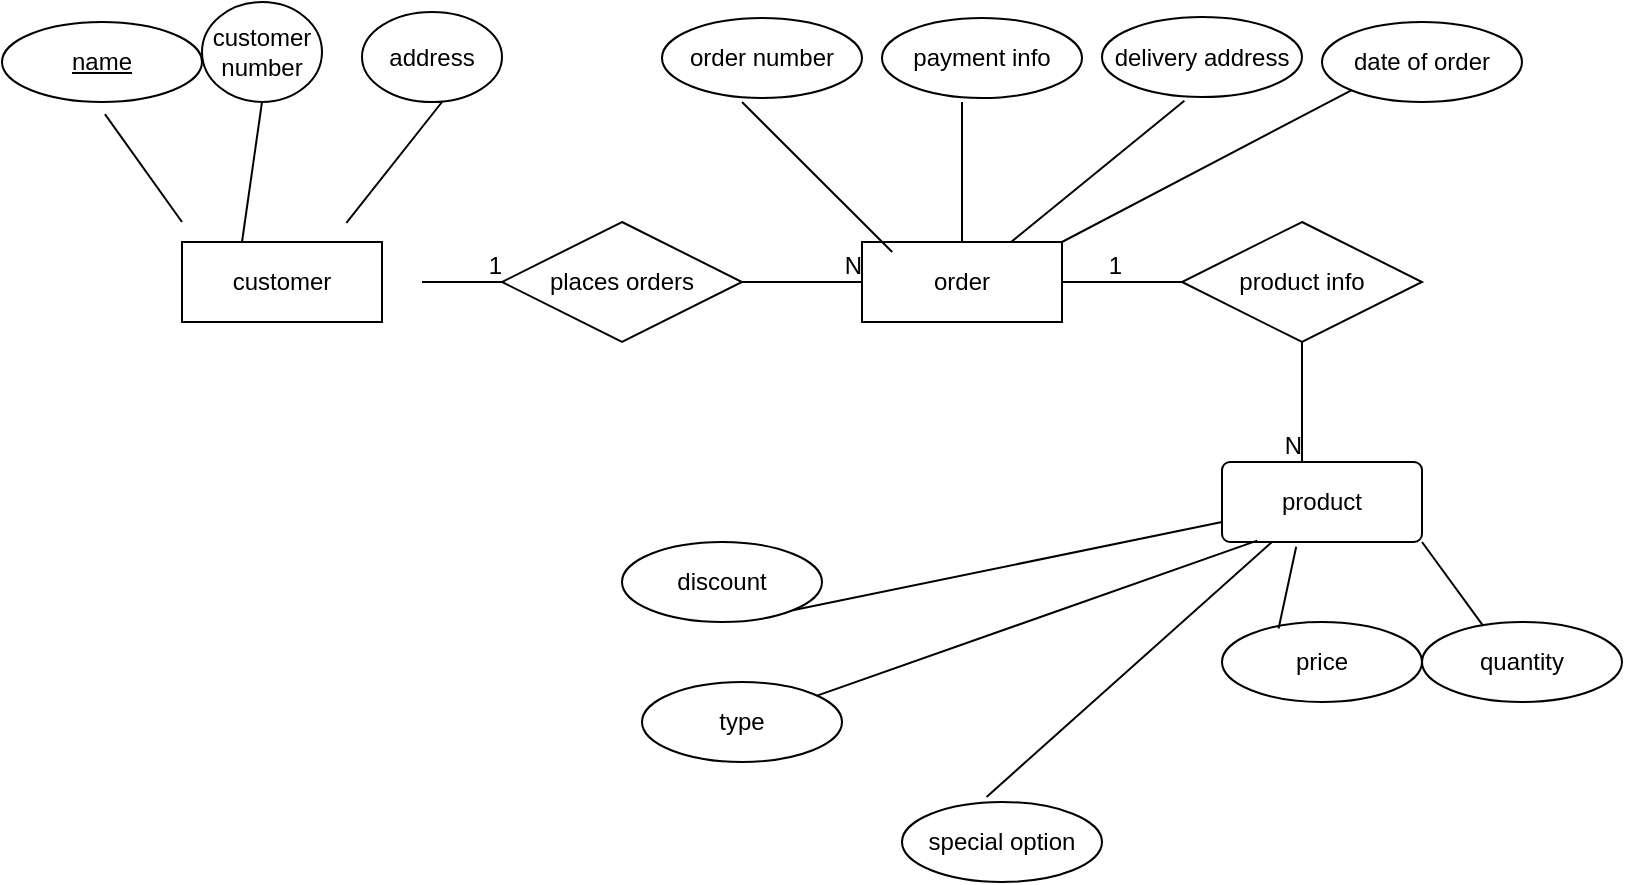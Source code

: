 <mxfile version="20.8.20" type="github">
  <diagram id="R2lEEEUBdFMjLlhIrx00" name="Page-1">
    <mxGraphModel dx="913" dy="540" grid="1" gridSize="10" guides="1" tooltips="1" connect="1" arrows="1" fold="1" page="1" pageScale="1" pageWidth="850" pageHeight="1100" math="0" shadow="0" extFonts="Permanent Marker^https://fonts.googleapis.com/css?family=Permanent+Marker">
      <root>
        <mxCell id="0" />
        <mxCell id="1" parent="0" />
        <mxCell id="uflLXBntp1Y_5MgaG50t-6" value="" style="endArrow=none;html=1;rounded=0;entryX=0.691;entryY=1.122;entryDx=0;entryDy=0;entryPerimeter=0;exitX=0;exitY=0;exitDx=0;exitDy=0;" edge="1" parent="1">
          <mxGeometry width="50" height="50" relative="1" as="geometry">
            <mxPoint x="130" y="220" as="sourcePoint" />
            <mxPoint x="91.46" y="166.1" as="targetPoint" />
          </mxGeometry>
        </mxCell>
        <mxCell id="uflLXBntp1Y_5MgaG50t-7" value="customer number" style="ellipse;whiteSpace=wrap;html=1;" vertex="1" parent="1">
          <mxGeometry x="140" y="110" width="60" height="50" as="geometry" />
        </mxCell>
        <mxCell id="uflLXBntp1Y_5MgaG50t-8" value="address" style="ellipse;whiteSpace=wrap;html=1;" vertex="1" parent="1">
          <mxGeometry x="220" y="115" width="70" height="45" as="geometry" />
        </mxCell>
        <mxCell id="uflLXBntp1Y_5MgaG50t-9" value="" style="endArrow=none;html=1;rounded=0;exitX=0.685;exitY=0.007;exitDx=0;exitDy=0;exitPerimeter=0;" edge="1" parent="1">
          <mxGeometry width="50" height="50" relative="1" as="geometry">
            <mxPoint x="212.2" y="220.42" as="sourcePoint" />
            <mxPoint x="260" y="160" as="targetPoint" />
          </mxGeometry>
        </mxCell>
        <mxCell id="uflLXBntp1Y_5MgaG50t-10" value="" style="endArrow=none;html=1;rounded=0;entryX=0.5;entryY=1;entryDx=0;entryDy=0;" edge="1" parent="1" target="uflLXBntp1Y_5MgaG50t-7">
          <mxGeometry width="50" height="50" relative="1" as="geometry">
            <mxPoint x="160" y="230" as="sourcePoint" />
            <mxPoint x="210" y="180" as="targetPoint" />
          </mxGeometry>
        </mxCell>
        <mxCell id="uflLXBntp1Y_5MgaG50t-11" value="name" style="ellipse;whiteSpace=wrap;html=1;align=center;fontStyle=4;" vertex="1" parent="1">
          <mxGeometry x="40" y="120" width="100" height="40" as="geometry" />
        </mxCell>
        <mxCell id="uflLXBntp1Y_5MgaG50t-12" value="" style="endArrow=none;html=1;rounded=0;exitX=1;exitY=0.5;exitDx=0;exitDy=0;" edge="1" parent="1">
          <mxGeometry relative="1" as="geometry">
            <mxPoint x="250" y="250" as="sourcePoint" />
            <mxPoint x="290" y="250" as="targetPoint" />
            <Array as="points" />
          </mxGeometry>
        </mxCell>
        <mxCell id="uflLXBntp1Y_5MgaG50t-13" value="1" style="resizable=0;html=1;align=right;verticalAlign=bottom;" connectable="0" vertex="1" parent="uflLXBntp1Y_5MgaG50t-12">
          <mxGeometry x="1" relative="1" as="geometry" />
        </mxCell>
        <mxCell id="uflLXBntp1Y_5MgaG50t-14" value="places orders" style="shape=rhombus;perimeter=rhombusPerimeter;whiteSpace=wrap;html=1;align=center;" vertex="1" parent="1">
          <mxGeometry x="290" y="220" width="120" height="60" as="geometry" />
        </mxCell>
        <mxCell id="uflLXBntp1Y_5MgaG50t-17" value="" style="endArrow=none;html=1;rounded=0;" edge="1" parent="1">
          <mxGeometry relative="1" as="geometry">
            <mxPoint x="410" y="250" as="sourcePoint" />
            <mxPoint x="470" y="250" as="targetPoint" />
          </mxGeometry>
        </mxCell>
        <mxCell id="uflLXBntp1Y_5MgaG50t-18" value="N" style="resizable=0;html=1;align=right;verticalAlign=bottom;" connectable="0" vertex="1" parent="uflLXBntp1Y_5MgaG50t-17">
          <mxGeometry x="1" relative="1" as="geometry" />
        </mxCell>
        <mxCell id="uflLXBntp1Y_5MgaG50t-19" value="order" style="whiteSpace=wrap;html=1;align=center;" vertex="1" parent="1">
          <mxGeometry x="470" y="230" width="100" height="40" as="geometry" />
        </mxCell>
        <mxCell id="uflLXBntp1Y_5MgaG50t-20" value="customer" style="whiteSpace=wrap;html=1;align=center;" vertex="1" parent="1">
          <mxGeometry x="130" y="230" width="100" height="40" as="geometry" />
        </mxCell>
        <mxCell id="uflLXBntp1Y_5MgaG50t-23" value="" style="endArrow=none;html=1;rounded=0;exitX=1;exitY=0.5;exitDx=0;exitDy=0;" edge="1" parent="1" source="uflLXBntp1Y_5MgaG50t-19">
          <mxGeometry relative="1" as="geometry">
            <mxPoint x="370" y="320" as="sourcePoint" />
            <mxPoint x="630" y="250" as="targetPoint" />
          </mxGeometry>
        </mxCell>
        <mxCell id="uflLXBntp1Y_5MgaG50t-24" value="1" style="resizable=0;html=1;align=right;verticalAlign=bottom;" connectable="0" vertex="1" parent="uflLXBntp1Y_5MgaG50t-23">
          <mxGeometry x="1" relative="1" as="geometry">
            <mxPoint x="-30" as="offset" />
          </mxGeometry>
        </mxCell>
        <mxCell id="uflLXBntp1Y_5MgaG50t-25" value="product info" style="shape=rhombus;perimeter=rhombusPerimeter;whiteSpace=wrap;html=1;align=center;" vertex="1" parent="1">
          <mxGeometry x="630" y="220" width="120" height="60" as="geometry" />
        </mxCell>
        <mxCell id="uflLXBntp1Y_5MgaG50t-26" value="" style="endArrow=none;html=1;rounded=0;" edge="1" parent="1">
          <mxGeometry relative="1" as="geometry">
            <mxPoint x="690" y="280" as="sourcePoint" />
            <mxPoint x="690" y="340" as="targetPoint" />
          </mxGeometry>
        </mxCell>
        <mxCell id="uflLXBntp1Y_5MgaG50t-27" value="N" style="resizable=0;html=1;align=right;verticalAlign=bottom;" connectable="0" vertex="1" parent="uflLXBntp1Y_5MgaG50t-26">
          <mxGeometry x="1" relative="1" as="geometry" />
        </mxCell>
        <mxCell id="uflLXBntp1Y_5MgaG50t-28" value="product" style="rounded=1;arcSize=10;whiteSpace=wrap;html=1;align=center;" vertex="1" parent="1">
          <mxGeometry x="650" y="340" width="100" height="40" as="geometry" />
        </mxCell>
        <mxCell id="uflLXBntp1Y_5MgaG50t-29" value="order number" style="ellipse;whiteSpace=wrap;html=1;align=center;" vertex="1" parent="1">
          <mxGeometry x="370" y="118" width="100" height="40" as="geometry" />
        </mxCell>
        <mxCell id="uflLXBntp1Y_5MgaG50t-30" value="payment info" style="ellipse;whiteSpace=wrap;html=1;align=center;" vertex="1" parent="1">
          <mxGeometry x="480" y="118" width="100" height="40" as="geometry" />
        </mxCell>
        <mxCell id="uflLXBntp1Y_5MgaG50t-31" value="delivery address" style="ellipse;whiteSpace=wrap;html=1;align=center;" vertex="1" parent="1">
          <mxGeometry x="590" y="117.5" width="100" height="40" as="geometry" />
        </mxCell>
        <mxCell id="uflLXBntp1Y_5MgaG50t-33" value="price" style="ellipse;whiteSpace=wrap;html=1;align=center;" vertex="1" parent="1">
          <mxGeometry x="650" y="420" width="100" height="40" as="geometry" />
        </mxCell>
        <mxCell id="uflLXBntp1Y_5MgaG50t-34" value="quantity" style="ellipse;whiteSpace=wrap;html=1;align=center;" vertex="1" parent="1">
          <mxGeometry x="750" y="420" width="100" height="40" as="geometry" />
        </mxCell>
        <mxCell id="uflLXBntp1Y_5MgaG50t-35" value="" style="endArrow=none;html=1;rounded=0;entryX=0.151;entryY=0.126;entryDx=0;entryDy=0;entryPerimeter=0;" edge="1" parent="1" target="uflLXBntp1Y_5MgaG50t-19">
          <mxGeometry relative="1" as="geometry">
            <mxPoint x="410" y="160" as="sourcePoint" />
            <mxPoint x="570" y="160" as="targetPoint" />
          </mxGeometry>
        </mxCell>
        <mxCell id="uflLXBntp1Y_5MgaG50t-36" value="" style="endArrow=none;html=1;rounded=0;entryX=0.5;entryY=0;entryDx=0;entryDy=0;" edge="1" parent="1" target="uflLXBntp1Y_5MgaG50t-19">
          <mxGeometry relative="1" as="geometry">
            <mxPoint x="520" y="160" as="sourcePoint" />
            <mxPoint x="530" y="320" as="targetPoint" />
          </mxGeometry>
        </mxCell>
        <mxCell id="uflLXBntp1Y_5MgaG50t-37" value="" style="resizable=0;html=1;align=right;verticalAlign=bottom;" connectable="0" vertex="1" parent="uflLXBntp1Y_5MgaG50t-36">
          <mxGeometry x="1" relative="1" as="geometry">
            <mxPoint x="-10" as="offset" />
          </mxGeometry>
        </mxCell>
        <mxCell id="uflLXBntp1Y_5MgaG50t-38" value="" style="endArrow=none;html=1;rounded=0;exitX=0.412;exitY=1.048;exitDx=0;exitDy=0;exitPerimeter=0;" edge="1" parent="1" source="uflLXBntp1Y_5MgaG50t-31" target="uflLXBntp1Y_5MgaG50t-19">
          <mxGeometry relative="1" as="geometry">
            <mxPoint x="370" y="320" as="sourcePoint" />
            <mxPoint x="530" y="320" as="targetPoint" />
          </mxGeometry>
        </mxCell>
        <mxCell id="uflLXBntp1Y_5MgaG50t-39" value="" style="endArrow=none;html=1;rounded=0;entryX=0.176;entryY=0.983;entryDx=0;entryDy=0;entryPerimeter=0;" edge="1" parent="1" source="uflLXBntp1Y_5MgaG50t-50" target="uflLXBntp1Y_5MgaG50t-28">
          <mxGeometry relative="1" as="geometry">
            <mxPoint x="558.9" y="424.56" as="sourcePoint" />
            <mxPoint x="530" y="320" as="targetPoint" />
          </mxGeometry>
        </mxCell>
        <mxCell id="uflLXBntp1Y_5MgaG50t-41" value="" style="endArrow=none;html=1;rounded=0;entryX=0.306;entryY=0.049;entryDx=0;entryDy=0;entryPerimeter=0;exitX=1;exitY=1;exitDx=0;exitDy=0;" edge="1" parent="1" source="uflLXBntp1Y_5MgaG50t-28" target="uflLXBntp1Y_5MgaG50t-34">
          <mxGeometry relative="1" as="geometry">
            <mxPoint x="370" y="320" as="sourcePoint" />
            <mxPoint x="530" y="320" as="targetPoint" />
          </mxGeometry>
        </mxCell>
        <mxCell id="uflLXBntp1Y_5MgaG50t-42" value="" style="endArrow=none;html=1;rounded=0;exitX=0.283;exitY=0.082;exitDx=0;exitDy=0;exitPerimeter=0;entryX=0.371;entryY=1.059;entryDx=0;entryDy=0;entryPerimeter=0;" edge="1" parent="1" source="uflLXBntp1Y_5MgaG50t-33" target="uflLXBntp1Y_5MgaG50t-28">
          <mxGeometry relative="1" as="geometry">
            <mxPoint x="370" y="320" as="sourcePoint" />
            <mxPoint x="530" y="320" as="targetPoint" />
          </mxGeometry>
        </mxCell>
        <mxCell id="uflLXBntp1Y_5MgaG50t-43" value="date of order" style="ellipse;whiteSpace=wrap;html=1;align=center;" vertex="1" parent="1">
          <mxGeometry x="700" y="120" width="100" height="40" as="geometry" />
        </mxCell>
        <mxCell id="uflLXBntp1Y_5MgaG50t-44" value="" style="endArrow=none;html=1;rounded=0;exitX=1;exitY=0;exitDx=0;exitDy=0;entryX=0;entryY=1;entryDx=0;entryDy=0;" edge="1" parent="1" source="uflLXBntp1Y_5MgaG50t-19" target="uflLXBntp1Y_5MgaG50t-43">
          <mxGeometry relative="1" as="geometry">
            <mxPoint x="370" y="320" as="sourcePoint" />
            <mxPoint x="530" y="320" as="targetPoint" />
          </mxGeometry>
        </mxCell>
        <mxCell id="uflLXBntp1Y_5MgaG50t-45" value="" style="endArrow=none;html=1;rounded=0;exitX=1;exitY=1;exitDx=0;exitDy=0;entryX=0;entryY=0.75;entryDx=0;entryDy=0;" edge="1" parent="1" source="uflLXBntp1Y_5MgaG50t-47" target="uflLXBntp1Y_5MgaG50t-28">
          <mxGeometry relative="1" as="geometry">
            <mxPoint x="435" y="430" as="sourcePoint" />
            <mxPoint x="645" y="340" as="targetPoint" />
          </mxGeometry>
        </mxCell>
        <mxCell id="uflLXBntp1Y_5MgaG50t-47" value="discount" style="ellipse;whiteSpace=wrap;html=1;align=center;" vertex="1" parent="1">
          <mxGeometry x="350" y="380" width="100" height="40" as="geometry" />
        </mxCell>
        <mxCell id="uflLXBntp1Y_5MgaG50t-49" value="special option" style="ellipse;whiteSpace=wrap;html=1;align=center;" vertex="1" parent="1">
          <mxGeometry x="490" y="510" width="100" height="40" as="geometry" />
        </mxCell>
        <mxCell id="uflLXBntp1Y_5MgaG50t-50" value="type" style="ellipse;whiteSpace=wrap;html=1;align=center;" vertex="1" parent="1">
          <mxGeometry x="360" y="450" width="100" height="40" as="geometry" />
        </mxCell>
        <mxCell id="uflLXBntp1Y_5MgaG50t-51" value="" style="endArrow=none;html=1;rounded=0;exitX=0.423;exitY=-0.064;exitDx=0;exitDy=0;exitPerimeter=0;entryX=0.25;entryY=1;entryDx=0;entryDy=0;" edge="1" parent="1" source="uflLXBntp1Y_5MgaG50t-49" target="uflLXBntp1Y_5MgaG50t-28">
          <mxGeometry relative="1" as="geometry">
            <mxPoint x="370" y="320" as="sourcePoint" />
            <mxPoint x="540" y="470.0" as="targetPoint" />
          </mxGeometry>
        </mxCell>
      </root>
    </mxGraphModel>
  </diagram>
</mxfile>
